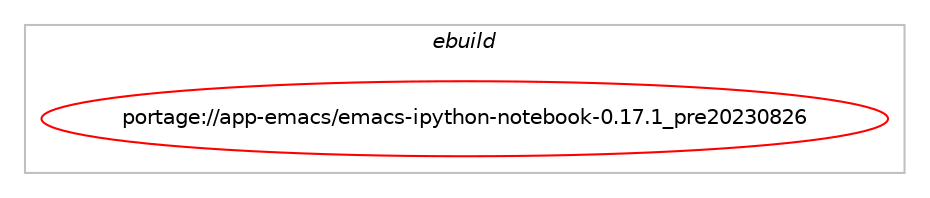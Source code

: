 digraph prolog {

# *************
# Graph options
# *************

newrank=true;
concentrate=true;
compound=true;
graph [rankdir=LR,fontname=Helvetica,fontsize=10,ranksep=1.5];#, ranksep=2.5, nodesep=0.2];
edge  [arrowhead=vee];
node  [fontname=Helvetica,fontsize=10];

# **********
# The ebuild
# **********

subgraph cluster_leftcol {
color=gray;
label=<<i>ebuild</i>>;
id [label="portage://app-emacs/emacs-ipython-notebook-0.17.1_pre20230826", color=red, width=4, href="../app-emacs/emacs-ipython-notebook-0.17.1_pre20230826.svg"];
}

# ****************
# The dependencies
# ****************

subgraph cluster_midcol {
color=gray;
label=<<i>dependencies</i>>;
subgraph cluster_compile {
fillcolor="#eeeeee";
style=filled;
label=<<i>compile</i>>;
}
subgraph cluster_compileandrun {
fillcolor="#eeeeee";
style=filled;
label=<<i>compile and run</i>>;
}
subgraph cluster_run {
fillcolor="#eeeeee";
style=filled;
label=<<i>run</i>>;
# *** BEGIN UNKNOWN DEPENDENCY TYPE (TODO) ***
# id -> equal(use_conditional_group(positive,python_single_target_python3_10,portage://app-emacs/emacs-ipython-notebook-0.17.1_pre20230826,[package_dependency(portage://app-emacs/emacs-ipython-notebook-0.17.1_pre20230826,run,no,dev-lang,python,none,[,,],[slot(3.10)],[])]))
# *** END UNKNOWN DEPENDENCY TYPE (TODO) ***

# *** BEGIN UNKNOWN DEPENDENCY TYPE (TODO) ***
# id -> equal(use_conditional_group(positive,python_single_target_python3_10,portage://app-emacs/emacs-ipython-notebook-0.17.1_pre20230826,[package_dependency(portage://app-emacs/emacs-ipython-notebook-0.17.1_pre20230826,run,no,dev-python,ipython,none,[,,],[],[use(enable(python_targets_python3_10),negative)]),package_dependency(portage://app-emacs/emacs-ipython-notebook-0.17.1_pre20230826,run,no,dev-python,notebook,none,[,,],[],[use(enable(python_targets_python3_10),negative)]),package_dependency(portage://app-emacs/emacs-ipython-notebook-0.17.1_pre20230826,run,no,dev-python,tornado,none,[,,],[],[use(enable(python_targets_python3_10),negative)])]))
# *** END UNKNOWN DEPENDENCY TYPE (TODO) ***

# *** BEGIN UNKNOWN DEPENDENCY TYPE (TODO) ***
# id -> equal(use_conditional_group(positive,python_single_target_python3_11,portage://app-emacs/emacs-ipython-notebook-0.17.1_pre20230826,[package_dependency(portage://app-emacs/emacs-ipython-notebook-0.17.1_pre20230826,run,no,dev-lang,python,none,[,,],[slot(3.11)],[])]))
# *** END UNKNOWN DEPENDENCY TYPE (TODO) ***

# *** BEGIN UNKNOWN DEPENDENCY TYPE (TODO) ***
# id -> equal(use_conditional_group(positive,python_single_target_python3_11,portage://app-emacs/emacs-ipython-notebook-0.17.1_pre20230826,[package_dependency(portage://app-emacs/emacs-ipython-notebook-0.17.1_pre20230826,run,no,dev-python,ipython,none,[,,],[],[use(enable(python_targets_python3_11),negative)]),package_dependency(portage://app-emacs/emacs-ipython-notebook-0.17.1_pre20230826,run,no,dev-python,notebook,none,[,,],[],[use(enable(python_targets_python3_11),negative)]),package_dependency(portage://app-emacs/emacs-ipython-notebook-0.17.1_pre20230826,run,no,dev-python,tornado,none,[,,],[],[use(enable(python_targets_python3_11),negative)])]))
# *** END UNKNOWN DEPENDENCY TYPE (TODO) ***

# *** BEGIN UNKNOWN DEPENDENCY TYPE (TODO) ***
# id -> equal(use_conditional_group(positive,python_single_target_python3_12,portage://app-emacs/emacs-ipython-notebook-0.17.1_pre20230826,[package_dependency(portage://app-emacs/emacs-ipython-notebook-0.17.1_pre20230826,run,no,dev-lang,python,none,[,,],[slot(3.12)],[])]))
# *** END UNKNOWN DEPENDENCY TYPE (TODO) ***

# *** BEGIN UNKNOWN DEPENDENCY TYPE (TODO) ***
# id -> equal(use_conditional_group(positive,python_single_target_python3_12,portage://app-emacs/emacs-ipython-notebook-0.17.1_pre20230826,[package_dependency(portage://app-emacs/emacs-ipython-notebook-0.17.1_pre20230826,run,no,dev-python,ipython,none,[,,],[],[use(enable(python_targets_python3_12),negative)]),package_dependency(portage://app-emacs/emacs-ipython-notebook-0.17.1_pre20230826,run,no,dev-python,notebook,none,[,,],[],[use(enable(python_targets_python3_12),negative)]),package_dependency(portage://app-emacs/emacs-ipython-notebook-0.17.1_pre20230826,run,no,dev-python,tornado,none,[,,],[],[use(enable(python_targets_python3_12),negative)])]))
# *** END UNKNOWN DEPENDENCY TYPE (TODO) ***

# *** BEGIN UNKNOWN DEPENDENCY TYPE (TODO) ***
# id -> equal(package_dependency(portage://app-emacs/emacs-ipython-notebook-0.17.1_pre20230826,run,no,app-editors,emacs,greaterequal,[25.3,,,25.3],any_different_slot,[]))
# *** END UNKNOWN DEPENDENCY TYPE (TODO) ***

# *** BEGIN UNKNOWN DEPENDENCY TYPE (TODO) ***
# id -> equal(package_dependency(portage://app-emacs/emacs-ipython-notebook-0.17.1_pre20230826,run,no,app-emacs,anaphora,none,[,,],[],[]))
# *** END UNKNOWN DEPENDENCY TYPE (TODO) ***

# *** BEGIN UNKNOWN DEPENDENCY TYPE (TODO) ***
# id -> equal(package_dependency(portage://app-emacs/emacs-ipython-notebook-0.17.1_pre20230826,run,no,app-emacs,dash,none,[,,],[],[]))
# *** END UNKNOWN DEPENDENCY TYPE (TODO) ***

# *** BEGIN UNKNOWN DEPENDENCY TYPE (TODO) ***
# id -> equal(package_dependency(portage://app-emacs/emacs-ipython-notebook-0.17.1_pre20230826,run,no,app-emacs,deferred,none,[,,],[],[]))
# *** END UNKNOWN DEPENDENCY TYPE (TODO) ***

# *** BEGIN UNKNOWN DEPENDENCY TYPE (TODO) ***
# id -> equal(package_dependency(portage://app-emacs/emacs-ipython-notebook-0.17.1_pre20230826,run,no,app-emacs,polymode,none,[,,],[],[]))
# *** END UNKNOWN DEPENDENCY TYPE (TODO) ***

# *** BEGIN UNKNOWN DEPENDENCY TYPE (TODO) ***
# id -> equal(package_dependency(portage://app-emacs/emacs-ipython-notebook-0.17.1_pre20230826,run,no,app-emacs,request,none,[,,],[],[]))
# *** END UNKNOWN DEPENDENCY TYPE (TODO) ***

# *** BEGIN UNKNOWN DEPENDENCY TYPE (TODO) ***
# id -> equal(package_dependency(portage://app-emacs/emacs-ipython-notebook-0.17.1_pre20230826,run,no,app-emacs,websocket,none,[,,],[],[]))
# *** END UNKNOWN DEPENDENCY TYPE (TODO) ***

# *** BEGIN UNKNOWN DEPENDENCY TYPE (TODO) ***
# id -> equal(package_dependency(portage://app-emacs/emacs-ipython-notebook-0.17.1_pre20230826,run,no,app-emacs,with-editor,none,[,,],[],[]))
# *** END UNKNOWN DEPENDENCY TYPE (TODO) ***

}
}

# **************
# The candidates
# **************

subgraph cluster_choices {
rank=same;
color=gray;
label=<<i>candidates</i>>;

}

}
